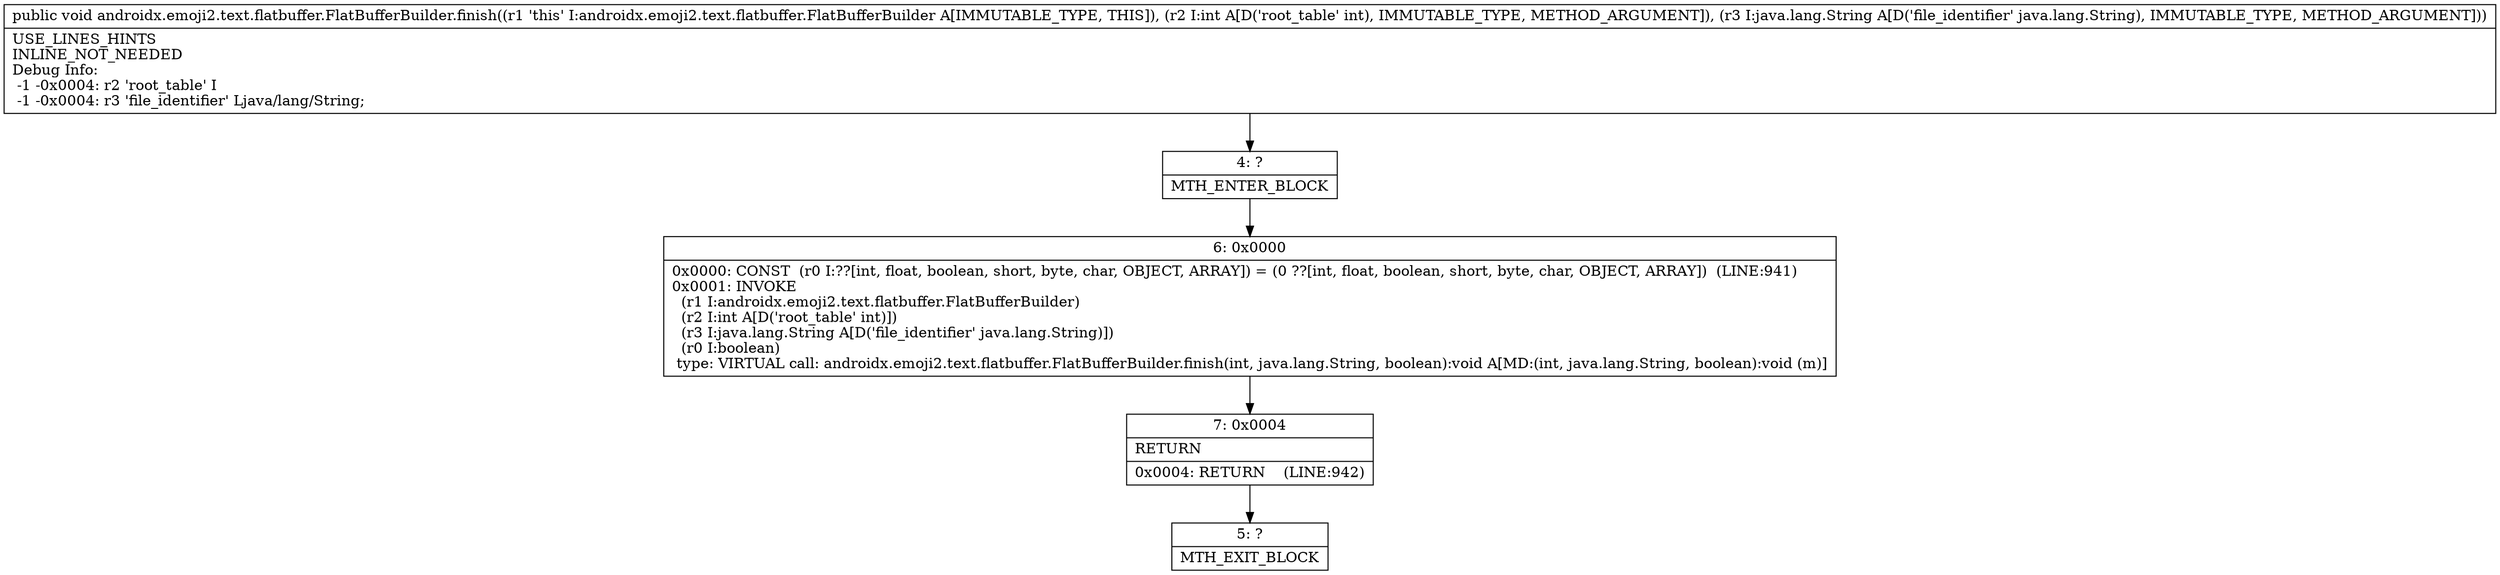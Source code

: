 digraph "CFG forandroidx.emoji2.text.flatbuffer.FlatBufferBuilder.finish(ILjava\/lang\/String;)V" {
Node_4 [shape=record,label="{4\:\ ?|MTH_ENTER_BLOCK\l}"];
Node_6 [shape=record,label="{6\:\ 0x0000|0x0000: CONST  (r0 I:??[int, float, boolean, short, byte, char, OBJECT, ARRAY]) = (0 ??[int, float, boolean, short, byte, char, OBJECT, ARRAY])  (LINE:941)\l0x0001: INVOKE  \l  (r1 I:androidx.emoji2.text.flatbuffer.FlatBufferBuilder)\l  (r2 I:int A[D('root_table' int)])\l  (r3 I:java.lang.String A[D('file_identifier' java.lang.String)])\l  (r0 I:boolean)\l type: VIRTUAL call: androidx.emoji2.text.flatbuffer.FlatBufferBuilder.finish(int, java.lang.String, boolean):void A[MD:(int, java.lang.String, boolean):void (m)]\l}"];
Node_7 [shape=record,label="{7\:\ 0x0004|RETURN\l|0x0004: RETURN    (LINE:942)\l}"];
Node_5 [shape=record,label="{5\:\ ?|MTH_EXIT_BLOCK\l}"];
MethodNode[shape=record,label="{public void androidx.emoji2.text.flatbuffer.FlatBufferBuilder.finish((r1 'this' I:androidx.emoji2.text.flatbuffer.FlatBufferBuilder A[IMMUTABLE_TYPE, THIS]), (r2 I:int A[D('root_table' int), IMMUTABLE_TYPE, METHOD_ARGUMENT]), (r3 I:java.lang.String A[D('file_identifier' java.lang.String), IMMUTABLE_TYPE, METHOD_ARGUMENT]))  | USE_LINES_HINTS\lINLINE_NOT_NEEDED\lDebug Info:\l  \-1 \-0x0004: r2 'root_table' I\l  \-1 \-0x0004: r3 'file_identifier' Ljava\/lang\/String;\l}"];
MethodNode -> Node_4;Node_4 -> Node_6;
Node_6 -> Node_7;
Node_7 -> Node_5;
}

